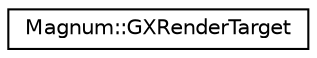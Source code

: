 digraph "圖形化之類別階層"
{
  edge [fontname="Helvetica",fontsize="10",labelfontname="Helvetica",labelfontsize="10"];
  node [fontname="Helvetica",fontsize="10",shape=record];
  rankdir="LR";
  Node1 [label="Magnum::GXRenderTarget",height=0.2,width=0.4,color="black", fillcolor="white", style="filled",URL="$class_magnum_1_1_g_x_render_target.html"];
}
